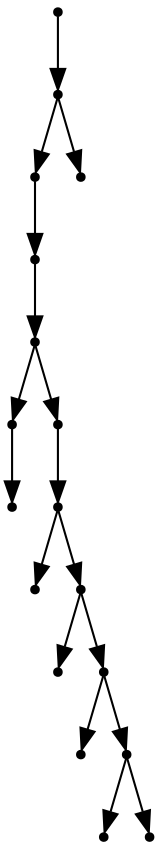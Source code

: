 digraph {
  17 [shape=point];
  16 [shape=point];
  14 [shape=point];
  13 [shape=point];
  12 [shape=point];
  1 [shape=point];
  0 [shape=point];
  11 [shape=point];
  10 [shape=point];
  2 [shape=point];
  9 [shape=point];
  3 [shape=point];
  8 [shape=point];
  4 [shape=point];
  7 [shape=point];
  5 [shape=point];
  6 [shape=point];
  15 [shape=point];
17 -> 16;
16 -> 14;
14 -> 13;
13 -> 12;
12 -> 1;
1 -> 0;
12 -> 11;
11 -> 10;
10 -> 2;
10 -> 9;
9 -> 3;
9 -> 8;
8 -> 4;
8 -> 7;
7 -> 5;
7 -> 6;
16 -> 15;
}
